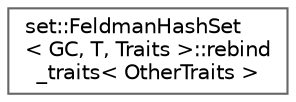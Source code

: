 digraph "类继承关系图"
{
 // LATEX_PDF_SIZE
  bgcolor="transparent";
  edge [fontname=Helvetica,fontsize=10,labelfontname=Helvetica,labelfontsize=10];
  node [fontname=Helvetica,fontsize=10,shape=box,height=0.2,width=0.4];
  rankdir="LR";
  Node0 [id="Node000000",label="set::FeldmanHashSet\l\< GC, T, Traits \>::rebind\l_traits\< OtherTraits \>",height=0.2,width=0.4,color="grey40", fillcolor="white", style="filled",URL="$structset_1_1_feldman_hash_set_1_1rebind__traits.html",tooltip=" "];
}
